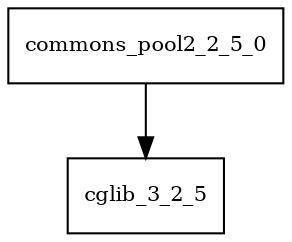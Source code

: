 digraph commons_pool2_2_5_0_dependencies {
  node [shape = box, fontsize=10.0];
  commons_pool2_2_5_0 -> cglib_3_2_5;
}
